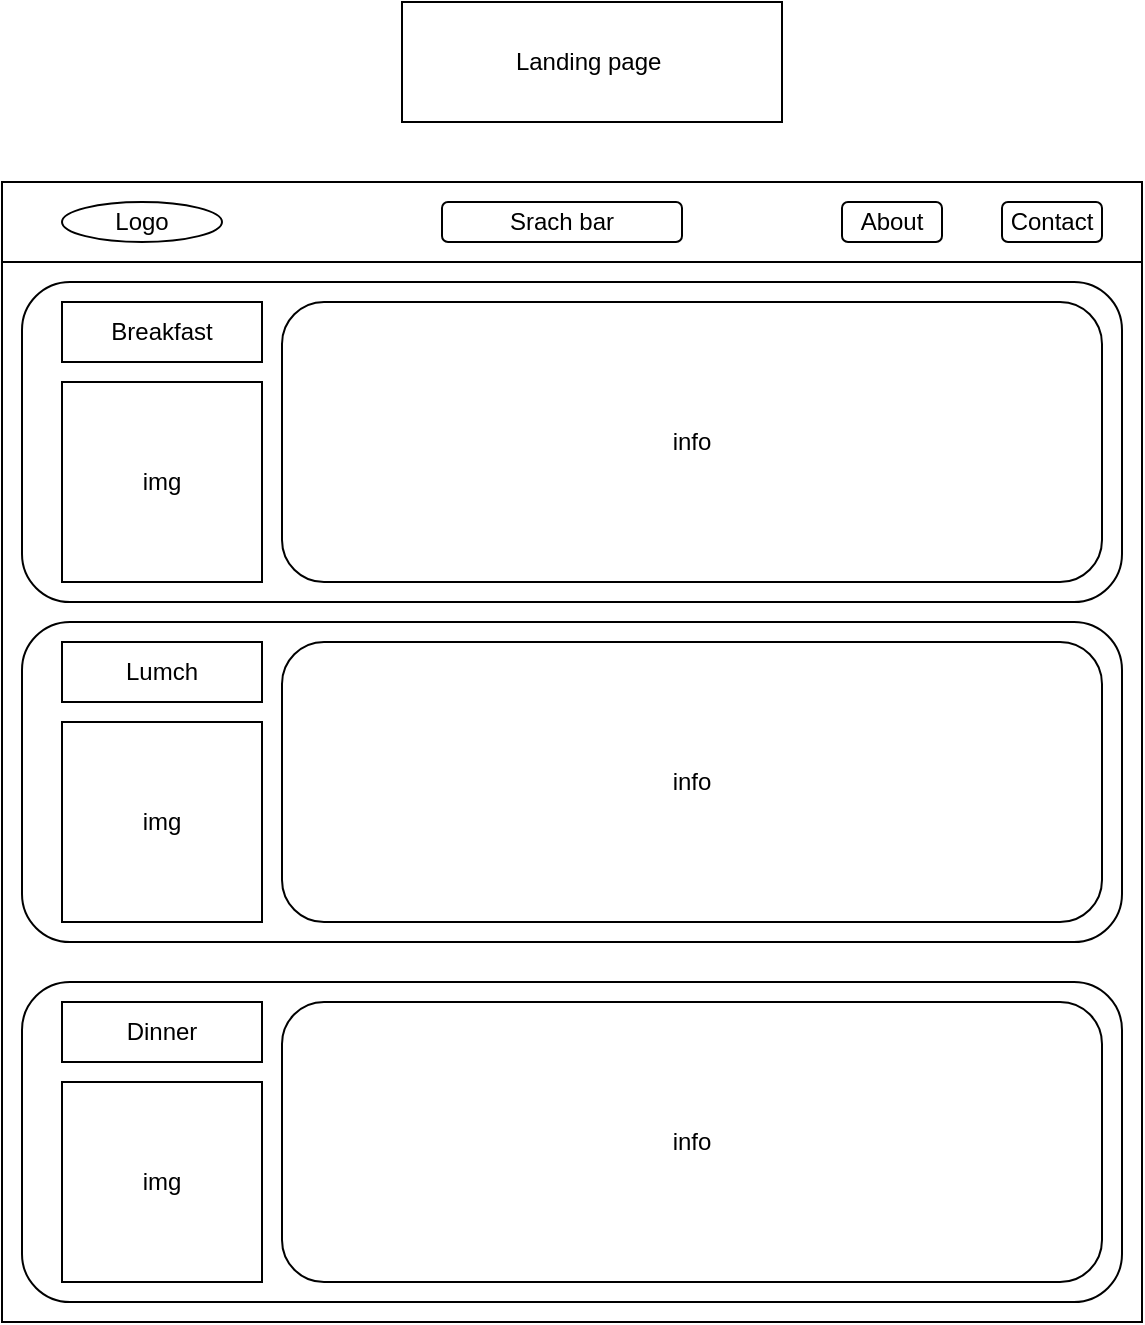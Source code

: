 <mxfile>
    <diagram id="pv-tN4xzm9oZKpJX40ip" name="Page-1">
        <mxGraphModel dx="819" dy="614" grid="1" gridSize="10" guides="1" tooltips="1" connect="1" arrows="1" fold="1" page="1" pageScale="1" pageWidth="850" pageHeight="1100" math="0" shadow="0">
            <root>
                <mxCell id="0"/>
                <mxCell id="1" parent="0"/>
                <mxCell id="2" value="" style="whiteSpace=wrap;html=1;aspect=fixed;" parent="1" vertex="1">
                    <mxGeometry x="90" y="150" width="570" height="570" as="geometry"/>
                </mxCell>
                <mxCell id="3" value="" style="rounded=0;whiteSpace=wrap;html=1;" parent="1" vertex="1">
                    <mxGeometry x="90" y="150" width="570" height="40" as="geometry"/>
                </mxCell>
                <mxCell id="4" value="Srach bar" style="rounded=1;whiteSpace=wrap;html=1;" parent="1" vertex="1">
                    <mxGeometry x="310" y="160" width="120" height="20" as="geometry"/>
                </mxCell>
                <mxCell id="5" value="" style="rounded=1;whiteSpace=wrap;html=1;" parent="1" vertex="1">
                    <mxGeometry x="100" y="200" width="550" height="160" as="geometry"/>
                </mxCell>
                <mxCell id="7" value="" style="rounded=1;whiteSpace=wrap;html=1;" parent="1" vertex="1">
                    <mxGeometry x="100" y="370" width="550" height="160" as="geometry"/>
                </mxCell>
                <mxCell id="8" value="" style="rounded=1;whiteSpace=wrap;html=1;" parent="1" vertex="1">
                    <mxGeometry x="100" y="550" width="550" height="160" as="geometry"/>
                </mxCell>
                <mxCell id="9" value="img" style="whiteSpace=wrap;html=1;aspect=fixed;" parent="1" vertex="1">
                    <mxGeometry x="120" y="250" width="100" height="100" as="geometry"/>
                </mxCell>
                <mxCell id="12" value="Logo" style="ellipse;whiteSpace=wrap;html=1;" parent="1" vertex="1">
                    <mxGeometry x="120" y="160" width="80" height="20" as="geometry"/>
                </mxCell>
                <mxCell id="15" value="About" style="rounded=1;whiteSpace=wrap;html=1;" parent="1" vertex="1">
                    <mxGeometry x="510" y="160" width="50" height="20" as="geometry"/>
                </mxCell>
                <mxCell id="16" value="Contact" style="rounded=1;whiteSpace=wrap;html=1;" parent="1" vertex="1">
                    <mxGeometry x="590" y="160" width="50" height="20" as="geometry"/>
                </mxCell>
                <mxCell id="17" value="info" style="rounded=1;whiteSpace=wrap;html=1;" parent="1" vertex="1">
                    <mxGeometry x="230" y="210" width="410" height="140" as="geometry"/>
                </mxCell>
                <mxCell id="20" value="Landing page&amp;nbsp;" style="rounded=0;whiteSpace=wrap;html=1;" parent="1" vertex="1">
                    <mxGeometry x="290" y="60" width="190" height="60" as="geometry"/>
                </mxCell>
                <mxCell id="21" value="Breakfast" style="rounded=0;whiteSpace=wrap;html=1;" parent="1" vertex="1">
                    <mxGeometry x="120" y="210" width="100" height="30" as="geometry"/>
                </mxCell>
                <mxCell id="22" value="img" style="whiteSpace=wrap;html=1;aspect=fixed;" parent="1" vertex="1">
                    <mxGeometry x="120" y="420" width="100" height="100" as="geometry"/>
                </mxCell>
                <mxCell id="23" value="Lumch" style="rounded=0;whiteSpace=wrap;html=1;" parent="1" vertex="1">
                    <mxGeometry x="120" y="380" width="100" height="30" as="geometry"/>
                </mxCell>
                <mxCell id="24" value="info" style="rounded=1;whiteSpace=wrap;html=1;" parent="1" vertex="1">
                    <mxGeometry x="230" y="380" width="410" height="140" as="geometry"/>
                </mxCell>
                <mxCell id="25" value="info" style="rounded=1;whiteSpace=wrap;html=1;" parent="1" vertex="1">
                    <mxGeometry x="230" y="560" width="410" height="140" as="geometry"/>
                </mxCell>
                <mxCell id="26" value="img" style="whiteSpace=wrap;html=1;aspect=fixed;" parent="1" vertex="1">
                    <mxGeometry x="120" y="600" width="100" height="100" as="geometry"/>
                </mxCell>
                <mxCell id="27" value="Dinner" style="rounded=0;whiteSpace=wrap;html=1;" parent="1" vertex="1">
                    <mxGeometry x="120" y="560" width="100" height="30" as="geometry"/>
                </mxCell>
            </root>
        </mxGraphModel>
    </diagram>
</mxfile>